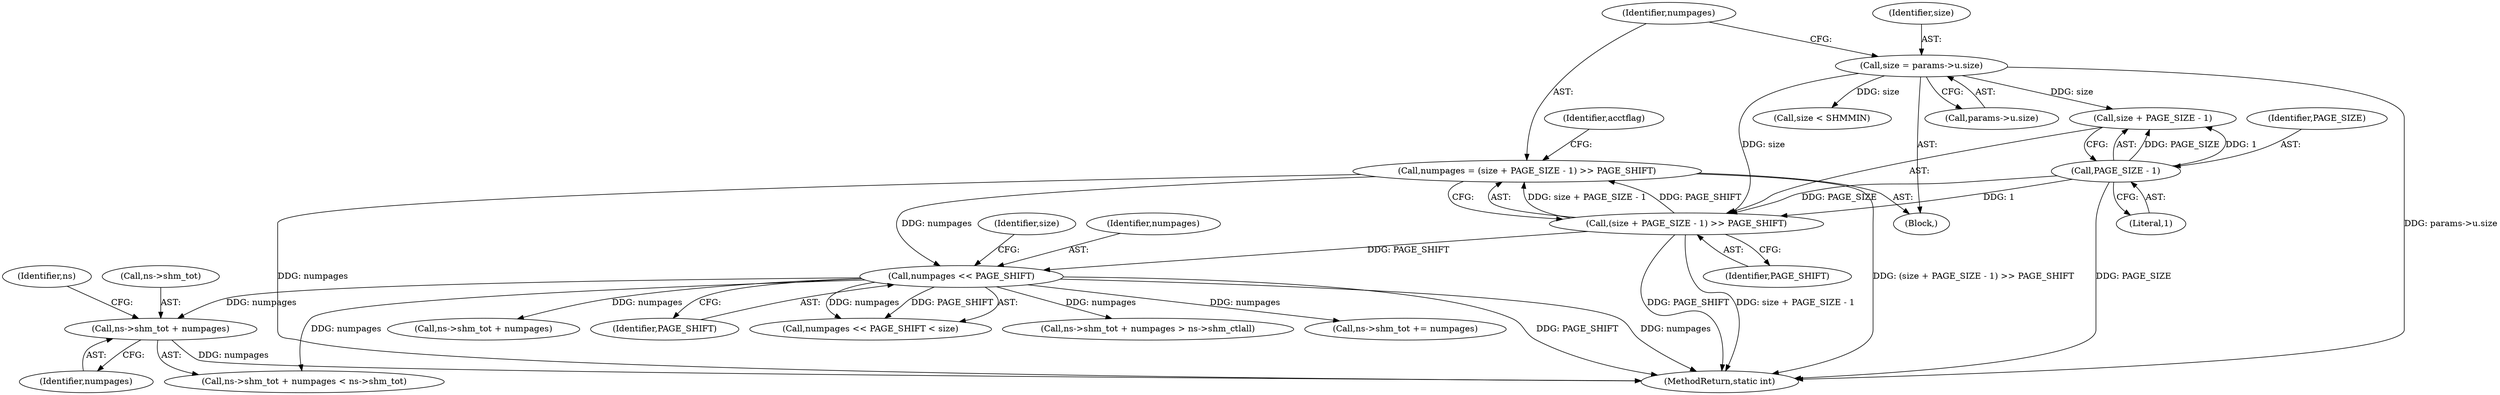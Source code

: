 digraph "0_linux_b9a532277938798b53178d5a66af6e2915cb27cf_0@pointer" {
"1000171" [label="(Call,ns->shm_tot + numpages)"];
"1000161" [label="(Call,numpages << PAGE_SHIFT)"];
"1000130" [label="(Call,numpages = (size + PAGE_SIZE - 1) >> PAGE_SHIFT)"];
"1000132" [label="(Call,(size + PAGE_SIZE - 1) >> PAGE_SHIFT)"];
"1000120" [label="(Call,size = params->u.size)"];
"1000135" [label="(Call,PAGE_SIZE - 1)"];
"1000133" [label="(Call,size + PAGE_SIZE - 1)"];
"1000161" [label="(Call,numpages << PAGE_SHIFT)"];
"1000177" [label="(Identifier,ns)"];
"1000137" [label="(Literal,1)"];
"1000164" [label="(Identifier,size)"];
"1000120" [label="(Call,size = params->u.size)"];
"1000162" [label="(Identifier,numpages)"];
"1000171" [label="(Call,ns->shm_tot + numpages)"];
"1000138" [label="(Identifier,PAGE_SHIFT)"];
"1000415" [label="(Call,ns->shm_tot += numpages)"];
"1000130" [label="(Call,numpages = (size + PAGE_SIZE - 1) >> PAGE_SHIFT)"];
"1000144" [label="(Identifier,acctflag)"];
"1000170" [label="(Call,ns->shm_tot + numpages < ns->shm_tot)"];
"1000135" [label="(Call,PAGE_SIZE - 1)"];
"1000106" [label="(Block,)"];
"1000121" [label="(Identifier,size)"];
"1000175" [label="(Identifier,numpages)"];
"1000148" [label="(Call,size < SHMMIN)"];
"1000180" [label="(Call,ns->shm_tot + numpages)"];
"1000456" [label="(MethodReturn,static int)"];
"1000163" [label="(Identifier,PAGE_SHIFT)"];
"1000132" [label="(Call,(size + PAGE_SIZE - 1) >> PAGE_SHIFT)"];
"1000122" [label="(Call,params->u.size)"];
"1000172" [label="(Call,ns->shm_tot)"];
"1000160" [label="(Call,numpages << PAGE_SHIFT < size)"];
"1000179" [label="(Call,ns->shm_tot + numpages > ns->shm_ctlall)"];
"1000131" [label="(Identifier,numpages)"];
"1000136" [label="(Identifier,PAGE_SIZE)"];
"1000171" -> "1000170"  [label="AST: "];
"1000171" -> "1000175"  [label="CFG: "];
"1000172" -> "1000171"  [label="AST: "];
"1000175" -> "1000171"  [label="AST: "];
"1000177" -> "1000171"  [label="CFG: "];
"1000171" -> "1000456"  [label="DDG: numpages"];
"1000161" -> "1000171"  [label="DDG: numpages"];
"1000161" -> "1000160"  [label="AST: "];
"1000161" -> "1000163"  [label="CFG: "];
"1000162" -> "1000161"  [label="AST: "];
"1000163" -> "1000161"  [label="AST: "];
"1000164" -> "1000161"  [label="CFG: "];
"1000161" -> "1000456"  [label="DDG: PAGE_SHIFT"];
"1000161" -> "1000456"  [label="DDG: numpages"];
"1000161" -> "1000160"  [label="DDG: numpages"];
"1000161" -> "1000160"  [label="DDG: PAGE_SHIFT"];
"1000130" -> "1000161"  [label="DDG: numpages"];
"1000132" -> "1000161"  [label="DDG: PAGE_SHIFT"];
"1000161" -> "1000170"  [label="DDG: numpages"];
"1000161" -> "1000179"  [label="DDG: numpages"];
"1000161" -> "1000180"  [label="DDG: numpages"];
"1000161" -> "1000415"  [label="DDG: numpages"];
"1000130" -> "1000106"  [label="AST: "];
"1000130" -> "1000132"  [label="CFG: "];
"1000131" -> "1000130"  [label="AST: "];
"1000132" -> "1000130"  [label="AST: "];
"1000144" -> "1000130"  [label="CFG: "];
"1000130" -> "1000456"  [label="DDG: (size + PAGE_SIZE - 1) >> PAGE_SHIFT"];
"1000130" -> "1000456"  [label="DDG: numpages"];
"1000132" -> "1000130"  [label="DDG: size + PAGE_SIZE - 1"];
"1000132" -> "1000130"  [label="DDG: PAGE_SHIFT"];
"1000132" -> "1000138"  [label="CFG: "];
"1000133" -> "1000132"  [label="AST: "];
"1000138" -> "1000132"  [label="AST: "];
"1000132" -> "1000456"  [label="DDG: size + PAGE_SIZE - 1"];
"1000132" -> "1000456"  [label="DDG: PAGE_SHIFT"];
"1000120" -> "1000132"  [label="DDG: size"];
"1000135" -> "1000132"  [label="DDG: PAGE_SIZE"];
"1000135" -> "1000132"  [label="DDG: 1"];
"1000120" -> "1000106"  [label="AST: "];
"1000120" -> "1000122"  [label="CFG: "];
"1000121" -> "1000120"  [label="AST: "];
"1000122" -> "1000120"  [label="AST: "];
"1000131" -> "1000120"  [label="CFG: "];
"1000120" -> "1000456"  [label="DDG: params->u.size"];
"1000120" -> "1000133"  [label="DDG: size"];
"1000120" -> "1000148"  [label="DDG: size"];
"1000135" -> "1000133"  [label="AST: "];
"1000135" -> "1000137"  [label="CFG: "];
"1000136" -> "1000135"  [label="AST: "];
"1000137" -> "1000135"  [label="AST: "];
"1000133" -> "1000135"  [label="CFG: "];
"1000135" -> "1000456"  [label="DDG: PAGE_SIZE"];
"1000135" -> "1000133"  [label="DDG: PAGE_SIZE"];
"1000135" -> "1000133"  [label="DDG: 1"];
}
